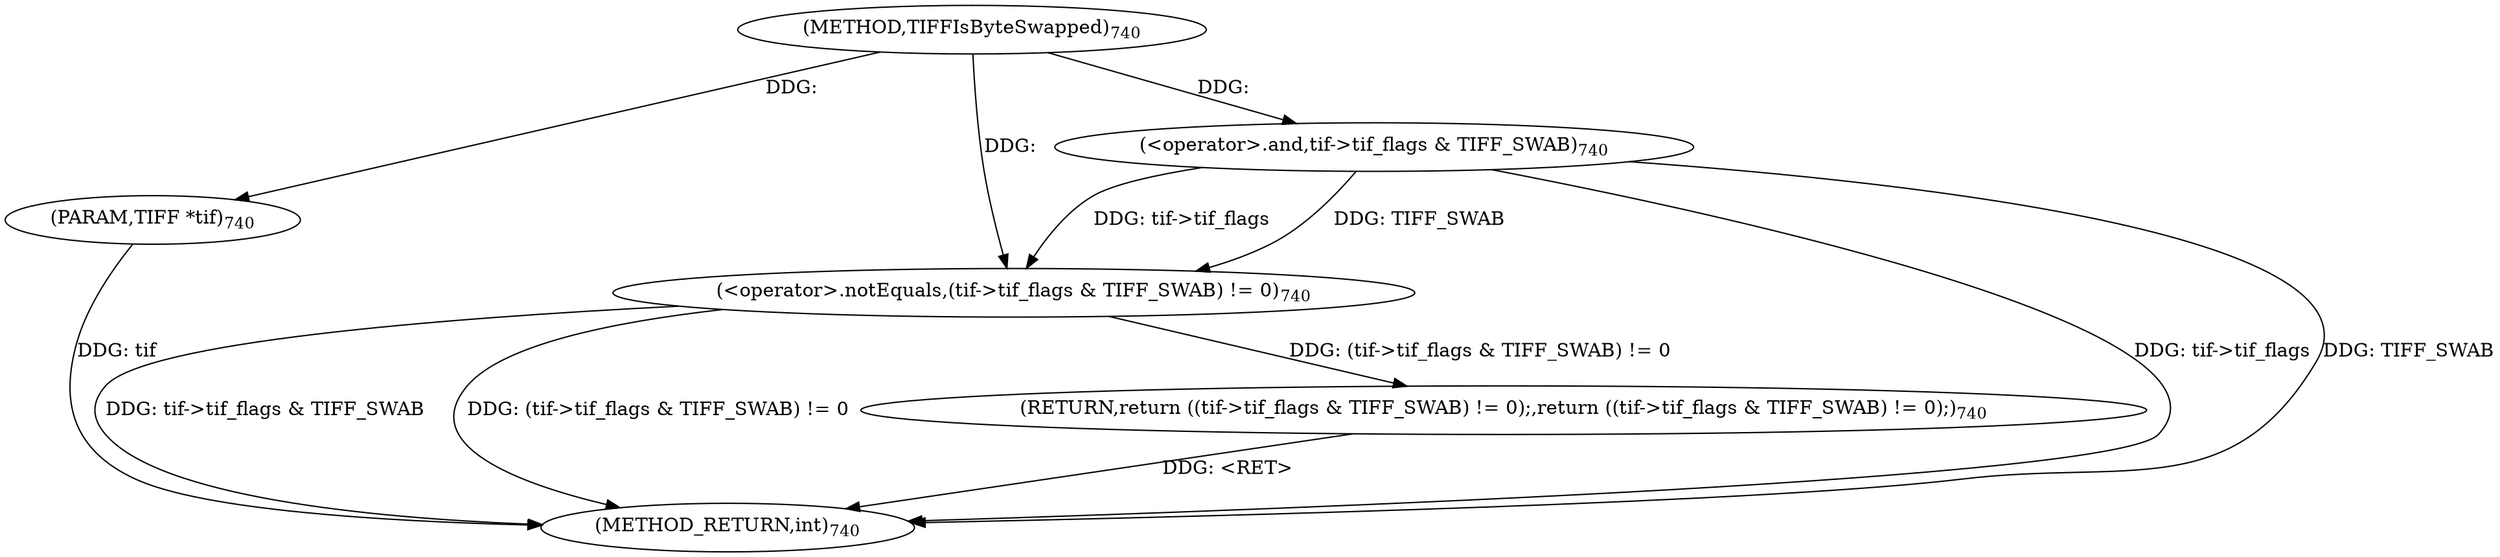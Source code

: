 digraph "TIFFIsByteSwapped" {  
"1574" [label = <(METHOD,TIFFIsByteSwapped)<SUB>740</SUB>> ]
"1585" [label = <(METHOD_RETURN,int)<SUB>740</SUB>> ]
"1575" [label = <(PARAM,TIFF *tif)<SUB>740</SUB>> ]
"1577" [label = <(RETURN,return ((tif-&gt;tif_flags &amp; TIFF_SWAB) != 0);,return ((tif-&gt;tif_flags &amp; TIFF_SWAB) != 0);)<SUB>740</SUB>> ]
"1578" [label = <(&lt;operator&gt;.notEquals,(tif-&gt;tif_flags &amp; TIFF_SWAB) != 0)<SUB>740</SUB>> ]
"1579" [label = <(&lt;operator&gt;.and,tif-&gt;tif_flags &amp; TIFF_SWAB)<SUB>740</SUB>> ]
  "1577" -> "1585"  [ label = "DDG: &lt;RET&gt;"] 
  "1575" -> "1585"  [ label = "DDG: tif"] 
  "1579" -> "1585"  [ label = "DDG: tif-&gt;tif_flags"] 
  "1578" -> "1585"  [ label = "DDG: tif-&gt;tif_flags &amp; TIFF_SWAB"] 
  "1578" -> "1585"  [ label = "DDG: (tif-&gt;tif_flags &amp; TIFF_SWAB) != 0"] 
  "1579" -> "1585"  [ label = "DDG: TIFF_SWAB"] 
  "1574" -> "1575"  [ label = "DDG: "] 
  "1578" -> "1577"  [ label = "DDG: (tif-&gt;tif_flags &amp; TIFF_SWAB) != 0"] 
  "1579" -> "1578"  [ label = "DDG: tif-&gt;tif_flags"] 
  "1579" -> "1578"  [ label = "DDG: TIFF_SWAB"] 
  "1574" -> "1578"  [ label = "DDG: "] 
  "1574" -> "1579"  [ label = "DDG: "] 
}
